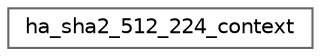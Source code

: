 digraph "Graphical Class Hierarchy"
{
 // LATEX_PDF_SIZE
  bgcolor="transparent";
  edge [fontname=Helvetica,fontsize=10,labelfontname=Helvetica,labelfontsize=10];
  node [fontname=Helvetica,fontsize=10,shape=box,height=0.2,width=0.4];
  rankdir="LR";
  Node0 [id="Node000000",label="ha_sha2_512_224_context",height=0.2,width=0.4,color="grey40", fillcolor="white", style="filled",URL="$d1/d56/structha__sha2__512__224__context.html",tooltip="Context structure for SHA-2 512-224-bit hashing."];
}
